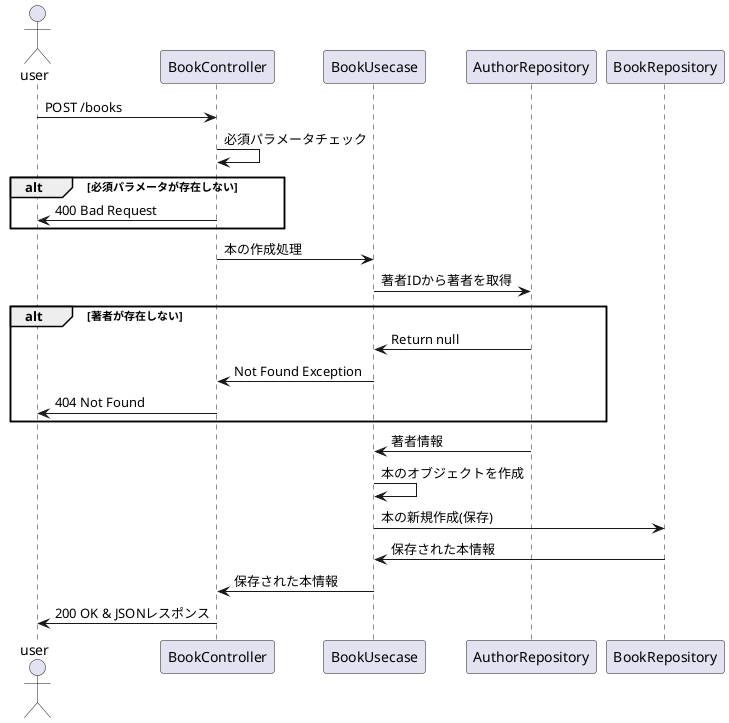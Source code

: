 @startuml sequence
actor user
participant BookController
participant BookUsecase
participant AuthorRepository
participant BookRepository

user -> BookController: POST /books
BookController -> BookController: 必須パラメータチェック
alt 必須パラメータが存在しない
    BookController -> user: 400 Bad Request
end
BookController -> BookUsecase: 本の作成処理
BookUsecase -> AuthorRepository: 著者IDから著者を取得
alt 著者が存在しない
    AuthorRepository -> BookUsecase: Return null
    BookUsecase -> BookController: Not Found Exception
    BookController -> user: 404 Not Found
end

AuthorRepository -> BookUsecase: 著者情報
BookUsecase -> BookUsecase: 本のオブジェクトを作成
BookUsecase -> BookRepository: 本の新規作成(保存)
BookRepository -> BookUsecase: 保存された本情報
BookUsecase -> BookController: 保存された本情報
BookController -> user: 200 OK & JSONレスポンス
@enduml